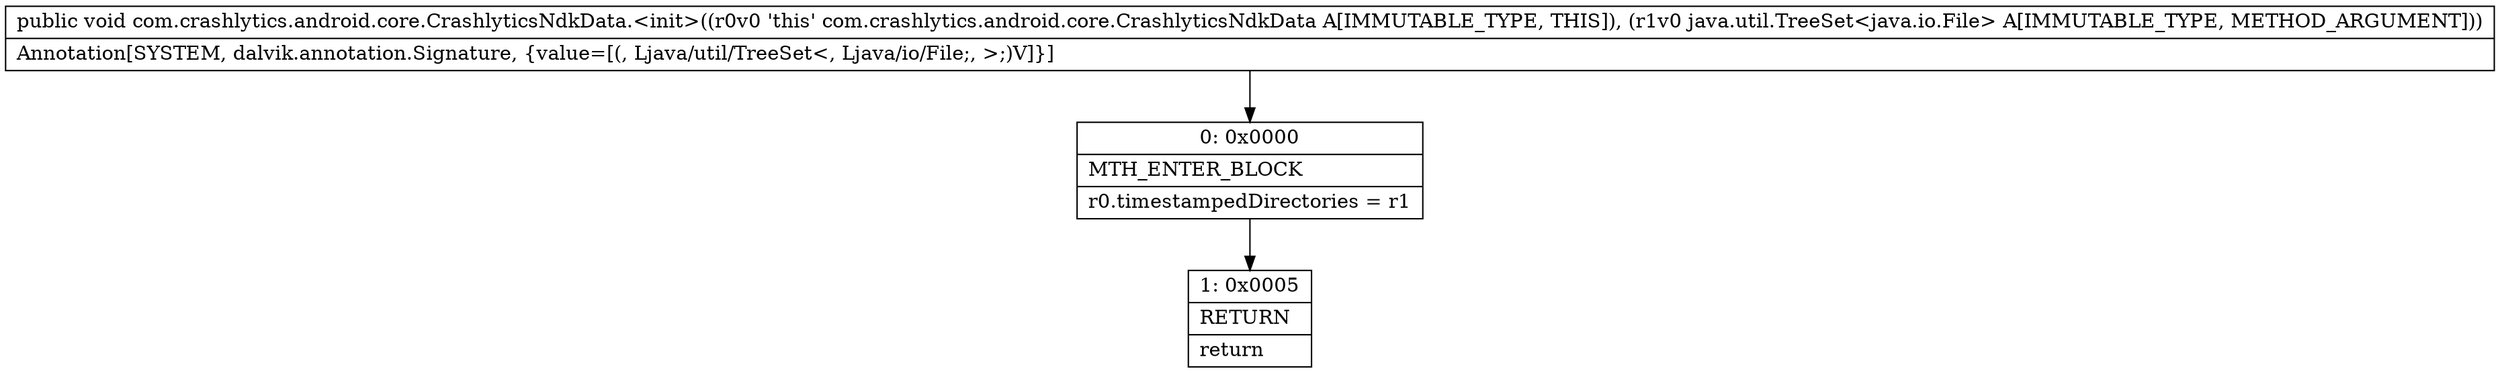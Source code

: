 digraph "CFG forcom.crashlytics.android.core.CrashlyticsNdkData.\<init\>(Ljava\/util\/TreeSet;)V" {
Node_0 [shape=record,label="{0\:\ 0x0000|MTH_ENTER_BLOCK\l|r0.timestampedDirectories = r1\l}"];
Node_1 [shape=record,label="{1\:\ 0x0005|RETURN\l|return\l}"];
MethodNode[shape=record,label="{public void com.crashlytics.android.core.CrashlyticsNdkData.\<init\>((r0v0 'this' com.crashlytics.android.core.CrashlyticsNdkData A[IMMUTABLE_TYPE, THIS]), (r1v0 java.util.TreeSet\<java.io.File\> A[IMMUTABLE_TYPE, METHOD_ARGUMENT]))  | Annotation[SYSTEM, dalvik.annotation.Signature, \{value=[(, Ljava\/util\/TreeSet\<, Ljava\/io\/File;, \>;)V]\}]\l}"];
MethodNode -> Node_0;
Node_0 -> Node_1;
}

